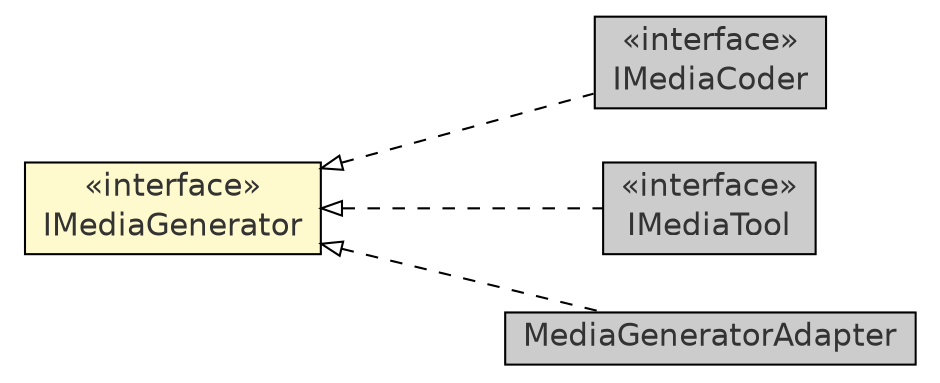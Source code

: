 #!/usr/local/bin/dot
#
# Class diagram 
# Generated by UmlGraph version 4.8 (http://www.spinellis.gr/sw/umlgraph)
#

digraph G {
	edge [fontname="Helvetica",fontsize=10,labelfontname="Helvetica",labelfontsize=10];
	node [fontname="Helvetica",fontsize=10,shape=plaintext];
	rankdir=LR;
	ranksep=1;
	// com.xuggle.mediatool.IMediaCoder
	c14606 [label=<<table border="0" cellborder="1" cellspacing="0" cellpadding="2" port="p" bgcolor="grey80" href="./IMediaCoder.html">
		<tr><td><table border="0" cellspacing="0" cellpadding="1">
			<tr><td> &laquo;interface&raquo; </td></tr>
			<tr><td> IMediaCoder </td></tr>
		</table></td></tr>
		</table>>, fontname="Helvetica", fontcolor="grey20", fontsize=15.0];
	// com.xuggle.mediatool.IMediaTool
	c14609 [label=<<table border="0" cellborder="1" cellspacing="0" cellpadding="2" port="p" bgcolor="grey80" href="./IMediaTool.html">
		<tr><td><table border="0" cellspacing="0" cellpadding="1">
			<tr><td> &laquo;interface&raquo; </td></tr>
			<tr><td> IMediaTool </td></tr>
		</table></td></tr>
		</table>>, fontname="Helvetica", fontcolor="grey20", fontsize=15.0];
	// com.xuggle.mediatool.IMediaGenerator
	c14612 [label=<<table border="0" cellborder="1" cellspacing="0" cellpadding="2" port="p" bgcolor="lemonChiffon" href="./IMediaGenerator.html">
		<tr><td><table border="0" cellspacing="0" cellpadding="1">
			<tr><td> &laquo;interface&raquo; </td></tr>
			<tr><td> IMediaGenerator </td></tr>
		</table></td></tr>
		</table>>, fontname="Helvetica", fontcolor="grey20", fontsize=15.0];
	// com.xuggle.mediatool.MediaGeneratorAdapter
	c14623 [label=<<table border="0" cellborder="1" cellspacing="0" cellpadding="2" port="p" bgcolor="grey80" href="./MediaGeneratorAdapter.html">
		<tr><td><table border="0" cellspacing="0" cellpadding="1">
			<tr><td> MediaGeneratorAdapter </td></tr>
		</table></td></tr>
		</table>>, fontname="Helvetica", fontcolor="grey20", fontsize=15.0];
	//com.xuggle.mediatool.IMediaCoder implements com.xuggle.mediatool.IMediaGenerator
	c14612:p -> c14606:p [dir=back,arrowtail=empty,style=dashed];
	//com.xuggle.mediatool.IMediaTool implements com.xuggle.mediatool.IMediaGenerator
	c14612:p -> c14609:p [dir=back,arrowtail=empty,style=dashed];
	//com.xuggle.mediatool.MediaGeneratorAdapter implements com.xuggle.mediatool.IMediaGenerator
	c14612:p -> c14623:p [dir=back,arrowtail=empty,style=dashed];
}


